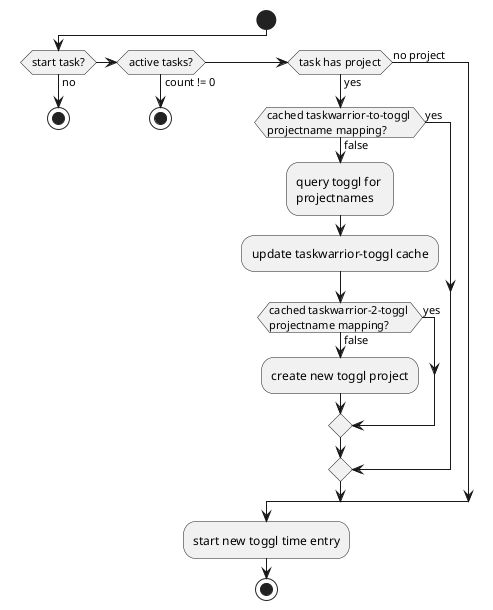 @startuml start task activity diagram
start
if (start task?) then (no)
    stop; 
elseif (active tasks?) then (count != 0)
    stop;
elseif (task has project) then (yes)

    if(cached taskwarrior-to-toggl \nprojectname mapping?) then (false)
        :query toggl for \nprojectnames;
        :update taskwarrior-toggl cache;
        if(cached taskwarrior-2-toggl \nprojectname mapping?) then (false)
            :create new toggl project;
        else(yes)
        endif
    else(yes)
    endif
else(no project)
endif
:start new toggl time entry;
stop;
@enduml